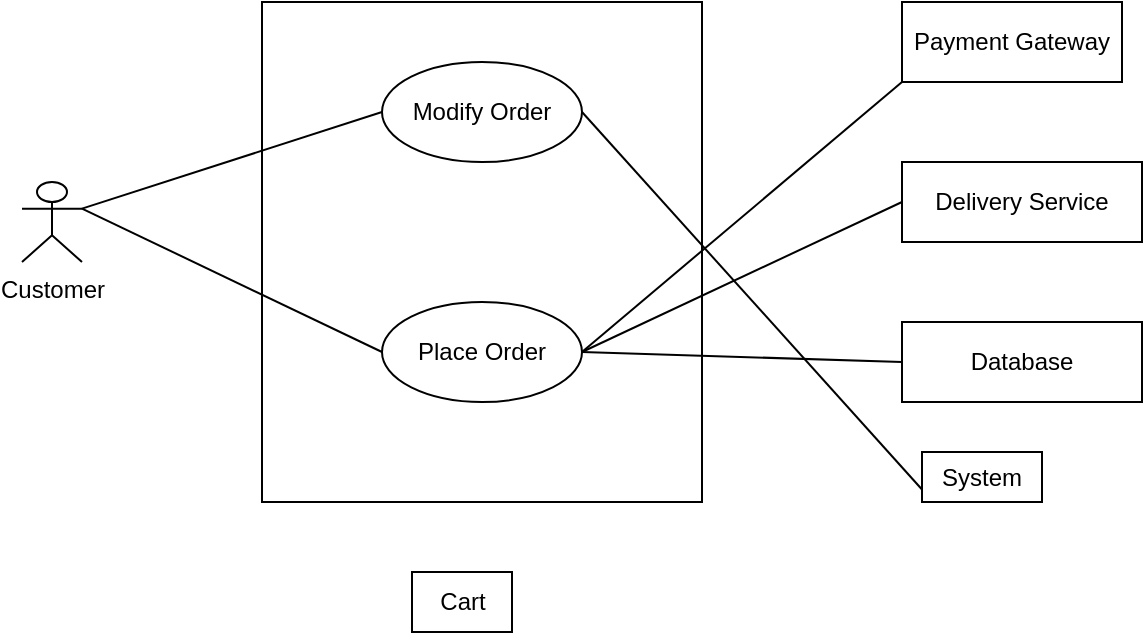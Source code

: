 <mxfile>
    <diagram id="G1Hj01Ho_66EWO3is606" name="Page-1">
        <mxGraphModel dx="592" dy="470" grid="1" gridSize="10" guides="1" tooltips="1" connect="1" arrows="1" fold="1" page="1" pageScale="1" pageWidth="850" pageHeight="1100" background="#ffffff" math="0" shadow="0">
            <root>
                <mxCell id="0"/>
                <mxCell id="1" parent="0"/>
                <mxCell id="3" value="" style="rounded=0;whiteSpace=wrap;html=1;fillColor=none;strokeColor=#000000;fontColor=#000000;" parent="1" vertex="1">
                    <mxGeometry x="320" y="70" width="220" height="250" as="geometry"/>
                </mxCell>
                <mxCell id="8" style="edgeStyle=none;html=1;exitX=1;exitY=0.5;exitDx=0;exitDy=0;endArrow=none;endFill=0;fillColor=none;strokeColor=#000000;fontColor=#000000;" parent="1" source="4" edge="1">
                    <mxGeometry relative="1" as="geometry">
                        <mxPoint x="640" y="110" as="targetPoint"/>
                    </mxGeometry>
                </mxCell>
                <mxCell id="10" style="edgeStyle=none;html=1;exitX=1;exitY=0.5;exitDx=0;exitDy=0;entryX=0;entryY=0.5;entryDx=0;entryDy=0;endArrow=none;endFill=0;fillColor=none;strokeColor=#000000;fontColor=#000000;" parent="1" source="4" target="7" edge="1">
                    <mxGeometry relative="1" as="geometry"/>
                </mxCell>
                <mxCell id="17" style="edgeStyle=none;html=1;exitX=1;exitY=0.5;exitDx=0;exitDy=0;entryX=0;entryY=0.5;entryDx=0;entryDy=0;endArrow=none;endFill=0;fillColor=none;strokeColor=#000000;fontColor=#000000;" parent="1" source="4" target="16" edge="1">
                    <mxGeometry relative="1" as="geometry"/>
                </mxCell>
                <mxCell id="4" value="Place Order" style="ellipse;whiteSpace=wrap;html=1;fillColor=none;strokeColor=#000000;fontColor=#000000;" parent="1" vertex="1">
                    <mxGeometry x="380" y="220" width="100" height="50" as="geometry"/>
                </mxCell>
                <mxCell id="21" style="edgeStyle=none;html=1;exitX=1;exitY=0.5;exitDx=0;exitDy=0;entryX=0;entryY=0.75;entryDx=0;entryDy=0;endArrow=none;endFill=0;fillColor=none;strokeColor=#000000;fontColor=#000000;" parent="1" source="6" target="20" edge="1">
                    <mxGeometry relative="1" as="geometry"/>
                </mxCell>
                <mxCell id="6" value="Modify Order" style="ellipse;whiteSpace=wrap;html=1;fillColor=none;strokeColor=#000000;fontColor=#000000;" parent="1" vertex="1">
                    <mxGeometry x="380" y="100" width="100" height="50" as="geometry"/>
                </mxCell>
                <mxCell id="7" value="Delivery Service" style="rounded=0;whiteSpace=wrap;html=1;fillColor=none;strokeColor=#000000;fontColor=#000000;" parent="1" vertex="1">
                    <mxGeometry x="640" y="150" width="120" height="40" as="geometry"/>
                </mxCell>
                <mxCell id="9" value="Payment Gateway" style="rounded=0;whiteSpace=wrap;html=1;fillColor=none;strokeColor=#000000;fontColor=#000000;" parent="1" vertex="1">
                    <mxGeometry x="640" y="70" width="110" height="40" as="geometry"/>
                </mxCell>
                <mxCell id="14" style="edgeStyle=none;html=1;exitX=1;exitY=0.333;exitDx=0;exitDy=0;exitPerimeter=0;entryX=0;entryY=0.5;entryDx=0;entryDy=0;endArrow=none;endFill=0;fillColor=none;strokeColor=#000000;fontColor=#000000;" parent="1" source="11" target="6" edge="1">
                    <mxGeometry relative="1" as="geometry"/>
                </mxCell>
                <mxCell id="15" style="edgeStyle=none;html=1;exitX=1;exitY=0.333;exitDx=0;exitDy=0;exitPerimeter=0;entryX=0;entryY=0.5;entryDx=0;entryDy=0;endArrow=none;endFill=0;fillColor=none;strokeColor=#000000;fontColor=#000000;" parent="1" source="11" target="4" edge="1">
                    <mxGeometry relative="1" as="geometry"/>
                </mxCell>
                <mxCell id="11" value="Customer" style="shape=umlActor;verticalLabelPosition=bottom;verticalAlign=top;html=1;outlineConnect=0;fillColor=none;strokeColor=#000000;fontColor=#000000;" parent="1" vertex="1">
                    <mxGeometry x="200" y="160" width="30" height="40" as="geometry"/>
                </mxCell>
                <mxCell id="16" value="Database" style="rounded=0;whiteSpace=wrap;html=1;fillColor=none;strokeColor=#000000;fontColor=#000000;" parent="1" vertex="1">
                    <mxGeometry x="640" y="230" width="120" height="40" as="geometry"/>
                </mxCell>
                <mxCell id="18" value="Cart" style="text;html=1;align=center;verticalAlign=middle;resizable=0;points=[];autosize=1;strokeColor=#000000;fillColor=none;fontColor=#000000;" parent="1" vertex="1">
                    <mxGeometry x="395" y="355" width="50" height="30" as="geometry"/>
                </mxCell>
                <mxCell id="20" value="System" style="rounded=0;whiteSpace=wrap;html=1;fillColor=none;strokeColor=#000000;fontColor=#000000;" parent="1" vertex="1">
                    <mxGeometry x="650" y="295" width="60" height="25" as="geometry"/>
                </mxCell>
            </root>
        </mxGraphModel>
    </diagram>
</mxfile>